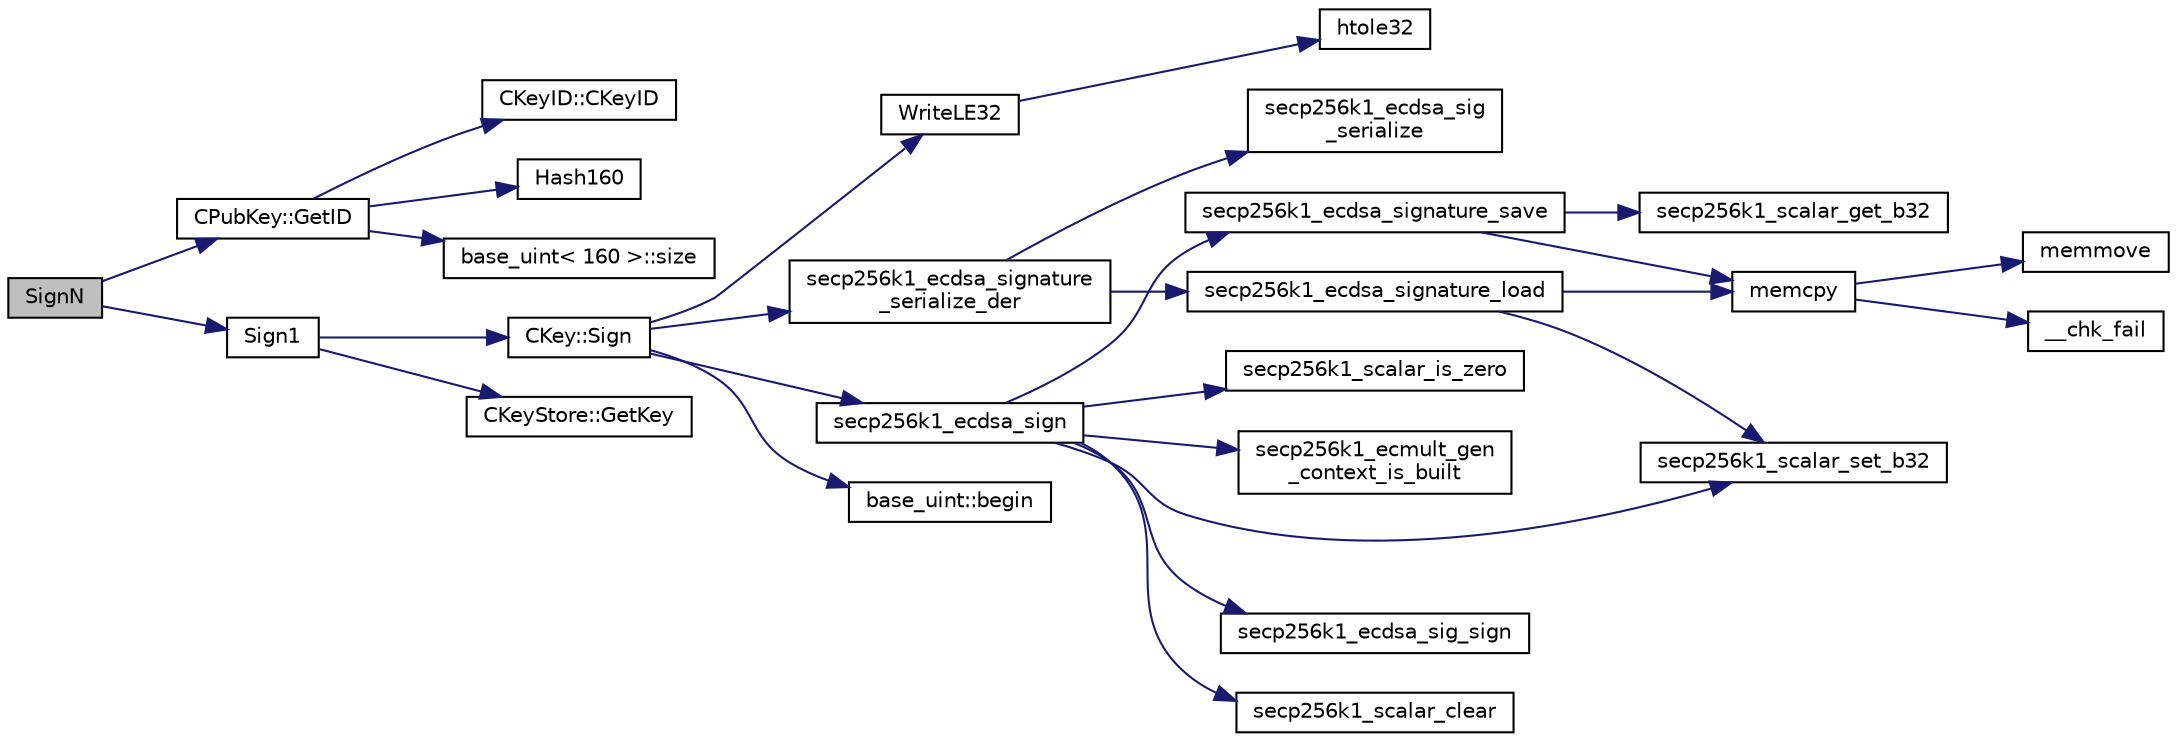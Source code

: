digraph "SignN"
{
  edge [fontname="Helvetica",fontsize="10",labelfontname="Helvetica",labelfontsize="10"];
  node [fontname="Helvetica",fontsize="10",shape=record];
  rankdir="LR";
  Node3369 [label="SignN",height=0.2,width=0.4,color="black", fillcolor="grey75", style="filled", fontcolor="black"];
  Node3369 -> Node3370 [color="midnightblue",fontsize="10",style="solid",fontname="Helvetica"];
  Node3370 [label="CPubKey::GetID",height=0.2,width=0.4,color="black", fillcolor="white", style="filled",URL="$da/d4e/class_c_pub_key.html#a2675f7e6f72eff68e7a5227289feb021"];
  Node3370 -> Node3371 [color="midnightblue",fontsize="10",style="solid",fontname="Helvetica"];
  Node3371 [label="CKeyID::CKeyID",height=0.2,width=0.4,color="black", fillcolor="white", style="filled",URL="$dd/d88/class_c_key_i_d.html#a01dbd3c37820a2ffe89d106c6a7cf53d"];
  Node3370 -> Node3372 [color="midnightblue",fontsize="10",style="solid",fontname="Helvetica"];
  Node3372 [label="Hash160",height=0.2,width=0.4,color="black", fillcolor="white", style="filled",URL="$db/dfb/hash_8h.html#a4490f70ddae16e9e48460a0416a48a6b"];
  Node3370 -> Node3373 [color="midnightblue",fontsize="10",style="solid",fontname="Helvetica"];
  Node3373 [label="base_uint\< 160 \>::size",height=0.2,width=0.4,color="black", fillcolor="white", style="filled",URL="$da/df7/classbase__uint.html#a1f49b034e686269601ea89b0319b8004"];
  Node3369 -> Node3374 [color="midnightblue",fontsize="10",style="solid",fontname="Helvetica"];
  Node3374 [label="Sign1",height=0.2,width=0.4,color="black", fillcolor="white", style="filled",URL="$dd/d0f/script_8cpp.html#a69a9e5f9a88e729142cf556292154f2f"];
  Node3374 -> Node3375 [color="midnightblue",fontsize="10",style="solid",fontname="Helvetica"];
  Node3375 [label="CKeyStore::GetKey",height=0.2,width=0.4,color="black", fillcolor="white", style="filled",URL="$d0/dc3/class_c_key_store.html#a2dffca468fef2e5da2e42a7c983d968a"];
  Node3374 -> Node3376 [color="midnightblue",fontsize="10",style="solid",fontname="Helvetica"];
  Node3376 [label="CKey::Sign",height=0.2,width=0.4,color="black", fillcolor="white", style="filled",URL="$d2/d63/class_c_key.html#aa9b184a4a71d3e1a40aab360cf68e86c",tooltip="Create a DER-serialized signature. "];
  Node3376 -> Node3377 [color="midnightblue",fontsize="10",style="solid",fontname="Helvetica"];
  Node3377 [label="WriteLE32",height=0.2,width=0.4,color="black", fillcolor="white", style="filled",URL="$dc/d54/common_8h.html#ab23d5d245f265908700af234252b751f"];
  Node3377 -> Node3378 [color="midnightblue",fontsize="10",style="solid",fontname="Helvetica"];
  Node3378 [label="htole32",height=0.2,width=0.4,color="black", fillcolor="white", style="filled",URL="$d1/d84/endian_8h.html#abab10181b2a9a38233ca246e1a653b5e"];
  Node3376 -> Node3379 [color="midnightblue",fontsize="10",style="solid",fontname="Helvetica"];
  Node3379 [label="secp256k1_ecdsa_sign",height=0.2,width=0.4,color="black", fillcolor="white", style="filled",URL="$d7/dd3/secp256k1_8h.html#a691c048f3a3b4e7f51417c57ec058be7",tooltip="Create an ECDSA signature. "];
  Node3379 -> Node3380 [color="midnightblue",fontsize="10",style="solid",fontname="Helvetica"];
  Node3380 [label="secp256k1_ecmult_gen\l_context_is_built",height=0.2,width=0.4,color="black", fillcolor="white", style="filled",URL="$d6/d76/ecmult__gen_8h.html#a9a40662d6ed2cbab43dbddc25f570f97"];
  Node3379 -> Node3381 [color="midnightblue",fontsize="10",style="solid",fontname="Helvetica"];
  Node3381 [label="secp256k1_scalar_set_b32",height=0.2,width=0.4,color="black", fillcolor="white", style="filled",URL="$db/d94/scalar_8h.html#a25cc2d45ae1d1765d07c3313cdf46fa0",tooltip="Set a scalar from a big endian byte array. "];
  Node3379 -> Node3382 [color="midnightblue",fontsize="10",style="solid",fontname="Helvetica"];
  Node3382 [label="secp256k1_scalar_is_zero",height=0.2,width=0.4,color="black", fillcolor="white", style="filled",URL="$db/d94/scalar_8h.html#a3f0ac84fe49a1c1f51212582a2c149d4",tooltip="Check whether a scalar equals zero. "];
  Node3379 -> Node3383 [color="midnightblue",fontsize="10",style="solid",fontname="Helvetica"];
  Node3383 [label="secp256k1_ecdsa_sig_sign",height=0.2,width=0.4,color="black", fillcolor="white", style="filled",URL="$d5/d5d/ecdsa_8h.html#a5bf6905e00ae8571465a52e3165c6e6e"];
  Node3379 -> Node3384 [color="midnightblue",fontsize="10",style="solid",fontname="Helvetica"];
  Node3384 [label="secp256k1_scalar_clear",height=0.2,width=0.4,color="black", fillcolor="white", style="filled",URL="$db/d94/scalar_8h.html#ad8fb9bc2a828903963bf37806d8edd11",tooltip="Clear a scalar to prevent the leak of sensitive data. "];
  Node3379 -> Node3385 [color="midnightblue",fontsize="10",style="solid",fontname="Helvetica"];
  Node3385 [label="secp256k1_ecdsa_signature_save",height=0.2,width=0.4,color="black", fillcolor="white", style="filled",URL="$d1/d8c/secp256k1_8c.html#a94e522f94c4819bebf8e854952eb6a8f"];
  Node3385 -> Node3386 [color="midnightblue",fontsize="10",style="solid",fontname="Helvetica"];
  Node3386 [label="memcpy",height=0.2,width=0.4,color="black", fillcolor="white", style="filled",URL="$d5/d9f/glibc__compat_8cpp.html#a0f46826ab0466591e136db24394923cf"];
  Node3386 -> Node3387 [color="midnightblue",fontsize="10",style="solid",fontname="Helvetica"];
  Node3387 [label="memmove",height=0.2,width=0.4,color="black", fillcolor="white", style="filled",URL="$d5/d9f/glibc__compat_8cpp.html#a9778d49e9029dd75bc53ecbbf9f5e9a1"];
  Node3386 -> Node3388 [color="midnightblue",fontsize="10",style="solid",fontname="Helvetica"];
  Node3388 [label="__chk_fail",height=0.2,width=0.4,color="black", fillcolor="white", style="filled",URL="$d5/d9f/glibc__compat_8cpp.html#a424ac71631da5ada2976630ff67051d1"];
  Node3385 -> Node3389 [color="midnightblue",fontsize="10",style="solid",fontname="Helvetica"];
  Node3389 [label="secp256k1_scalar_get_b32",height=0.2,width=0.4,color="black", fillcolor="white", style="filled",URL="$db/d94/scalar_8h.html#a4fa08f8af5a23f505b44c9ef1bec1831",tooltip="Convert a scalar to a byte array. "];
  Node3376 -> Node3390 [color="midnightblue",fontsize="10",style="solid",fontname="Helvetica"];
  Node3390 [label="base_uint::begin",height=0.2,width=0.4,color="black", fillcolor="white", style="filled",URL="$da/df7/classbase__uint.html#aaa32054bf4e8fbb31d54a75f6065174d"];
  Node3376 -> Node3391 [color="midnightblue",fontsize="10",style="solid",fontname="Helvetica"];
  Node3391 [label="secp256k1_ecdsa_signature\l_serialize_der",height=0.2,width=0.4,color="black", fillcolor="white", style="filled",URL="$d7/dd3/secp256k1_8h.html#ac07809ca872ec967ab4d3b1a95eafe0b",tooltip="Serialize an ECDSA signature in DER format. "];
  Node3391 -> Node3392 [color="midnightblue",fontsize="10",style="solid",fontname="Helvetica"];
  Node3392 [label="secp256k1_ecdsa_signature_load",height=0.2,width=0.4,color="black", fillcolor="white", style="filled",URL="$d1/d8c/secp256k1_8c.html#af2027241c9dfc85fa5b6a3bb5fe41d18"];
  Node3392 -> Node3386 [color="midnightblue",fontsize="10",style="solid",fontname="Helvetica"];
  Node3392 -> Node3381 [color="midnightblue",fontsize="10",style="solid",fontname="Helvetica"];
  Node3391 -> Node3393 [color="midnightblue",fontsize="10",style="solid",fontname="Helvetica"];
  Node3393 [label="secp256k1_ecdsa_sig\l_serialize",height=0.2,width=0.4,color="black", fillcolor="white", style="filled",URL="$d5/d5d/ecdsa_8h.html#a313b6733f5b079162fa15332d4b2ef36"];
}
